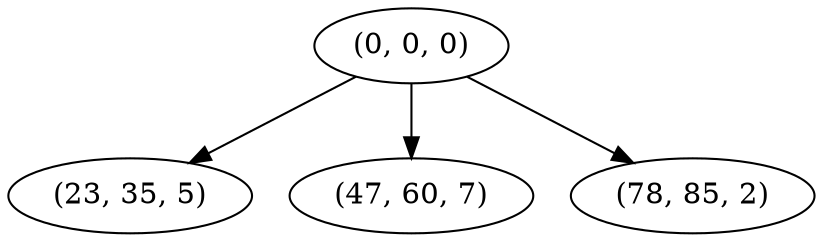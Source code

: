 digraph tree {
    "(0, 0, 0)";
    "(23, 35, 5)";
    "(47, 60, 7)";
    "(78, 85, 2)";
    "(0, 0, 0)" -> "(23, 35, 5)";
    "(0, 0, 0)" -> "(47, 60, 7)";
    "(0, 0, 0)" -> "(78, 85, 2)";
}
